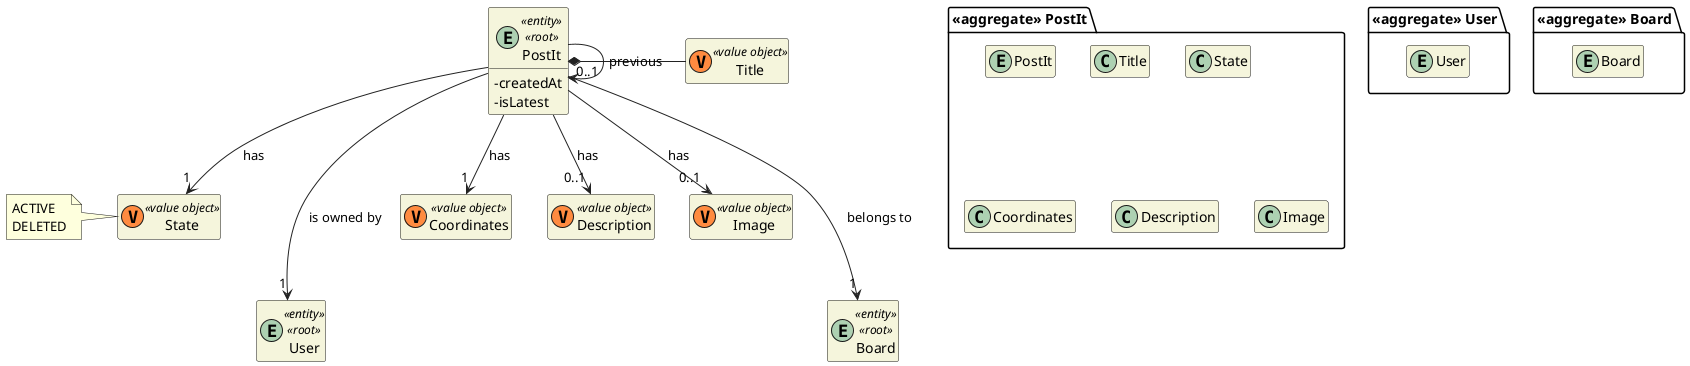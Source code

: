 @startuml US3006_DM

skinparam classAttributeIconSize 0
hide empty attributes
hide empty methods
skinparam classBackgroundColor beige
skinparam ArrowColor #222222

package "<<aggregate>> PostIt" {
  entity PostIt

  class Title
  class State
  class Coordinates
  class Description
  class Image
}

package "<<aggregate>> User" {
  entity User
}

entity User <<entity>> <<root>> {
}

entity PostIt <<entity>> <<root>>{
  - createdAt
  - isLatest
}

class Title <<(V,#FF8B40) value object>> {}

class State <<(V,#FF8B40) value object>> {}
class Coordinates <<(V,#FF8B40) value object>> {}
class Description <<(V,#FF8B40) value object>> {}
class Image <<(V,#FF8B40) value object>> {}


note left of State
  ACTIVE
  DELETED
end note

package "<<aggregate>> Board" {
  entity Board
}

entity Board <<entity>> <<root>>{
}

PostIt *- Title
PostIt --> "1" State : has

PostIt ---> "1" Board : belongs to
PostIt --> "0..1" PostIt : previous
PostIt --> "0..1" Description : has
PostIt --> "0..1" Image : has
PostIt --> "1" Coordinates : has
PostIt ---> "1" User : is owned by

@enduml
